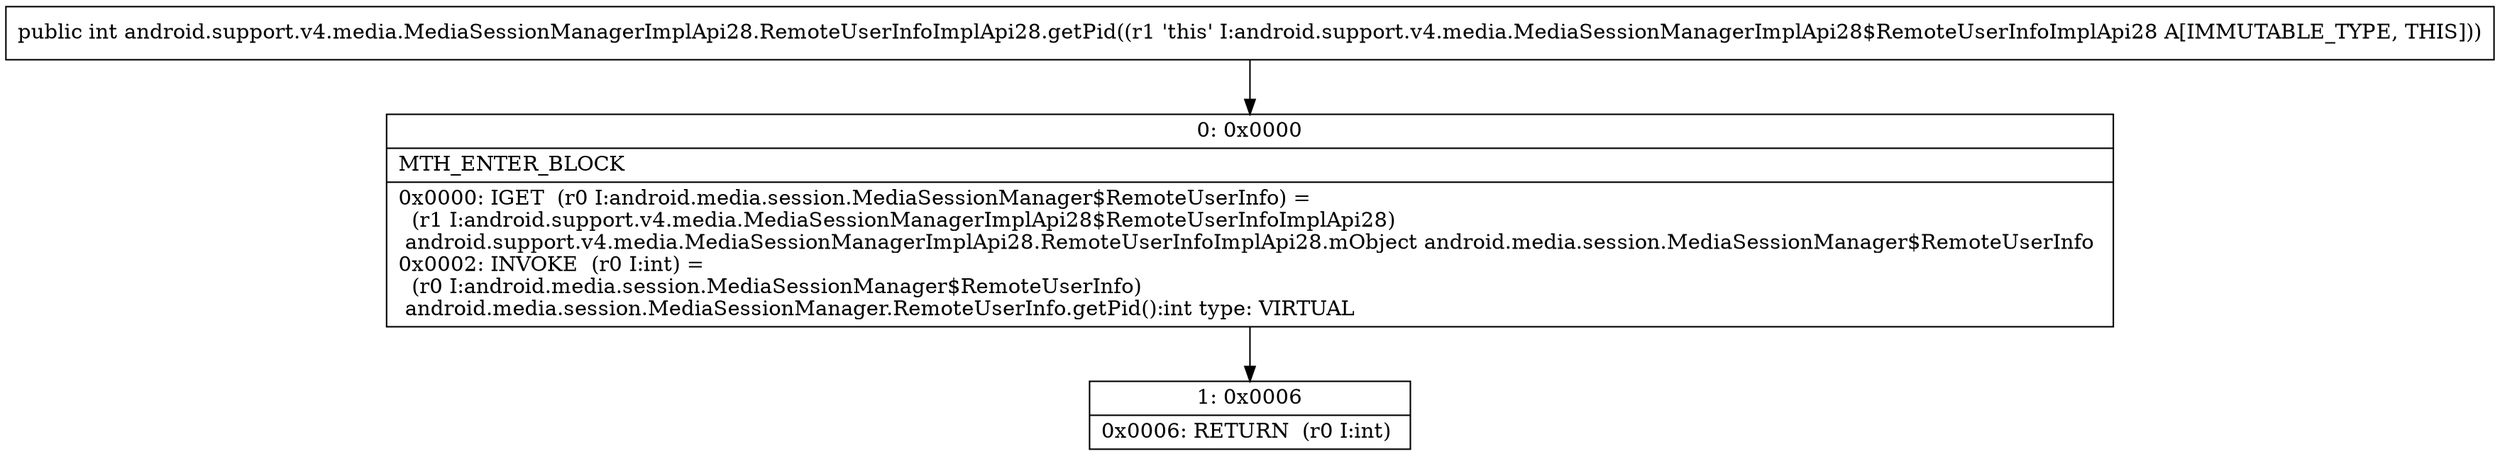 digraph "CFG forandroid.support.v4.media.MediaSessionManagerImplApi28.RemoteUserInfoImplApi28.getPid()I" {
Node_0 [shape=record,label="{0\:\ 0x0000|MTH_ENTER_BLOCK\l|0x0000: IGET  (r0 I:android.media.session.MediaSessionManager$RemoteUserInfo) = \l  (r1 I:android.support.v4.media.MediaSessionManagerImplApi28$RemoteUserInfoImplApi28)\l android.support.v4.media.MediaSessionManagerImplApi28.RemoteUserInfoImplApi28.mObject android.media.session.MediaSessionManager$RemoteUserInfo \l0x0002: INVOKE  (r0 I:int) = \l  (r0 I:android.media.session.MediaSessionManager$RemoteUserInfo)\l android.media.session.MediaSessionManager.RemoteUserInfo.getPid():int type: VIRTUAL \l}"];
Node_1 [shape=record,label="{1\:\ 0x0006|0x0006: RETURN  (r0 I:int) \l}"];
MethodNode[shape=record,label="{public int android.support.v4.media.MediaSessionManagerImplApi28.RemoteUserInfoImplApi28.getPid((r1 'this' I:android.support.v4.media.MediaSessionManagerImplApi28$RemoteUserInfoImplApi28 A[IMMUTABLE_TYPE, THIS])) }"];
MethodNode -> Node_0;
Node_0 -> Node_1;
}

